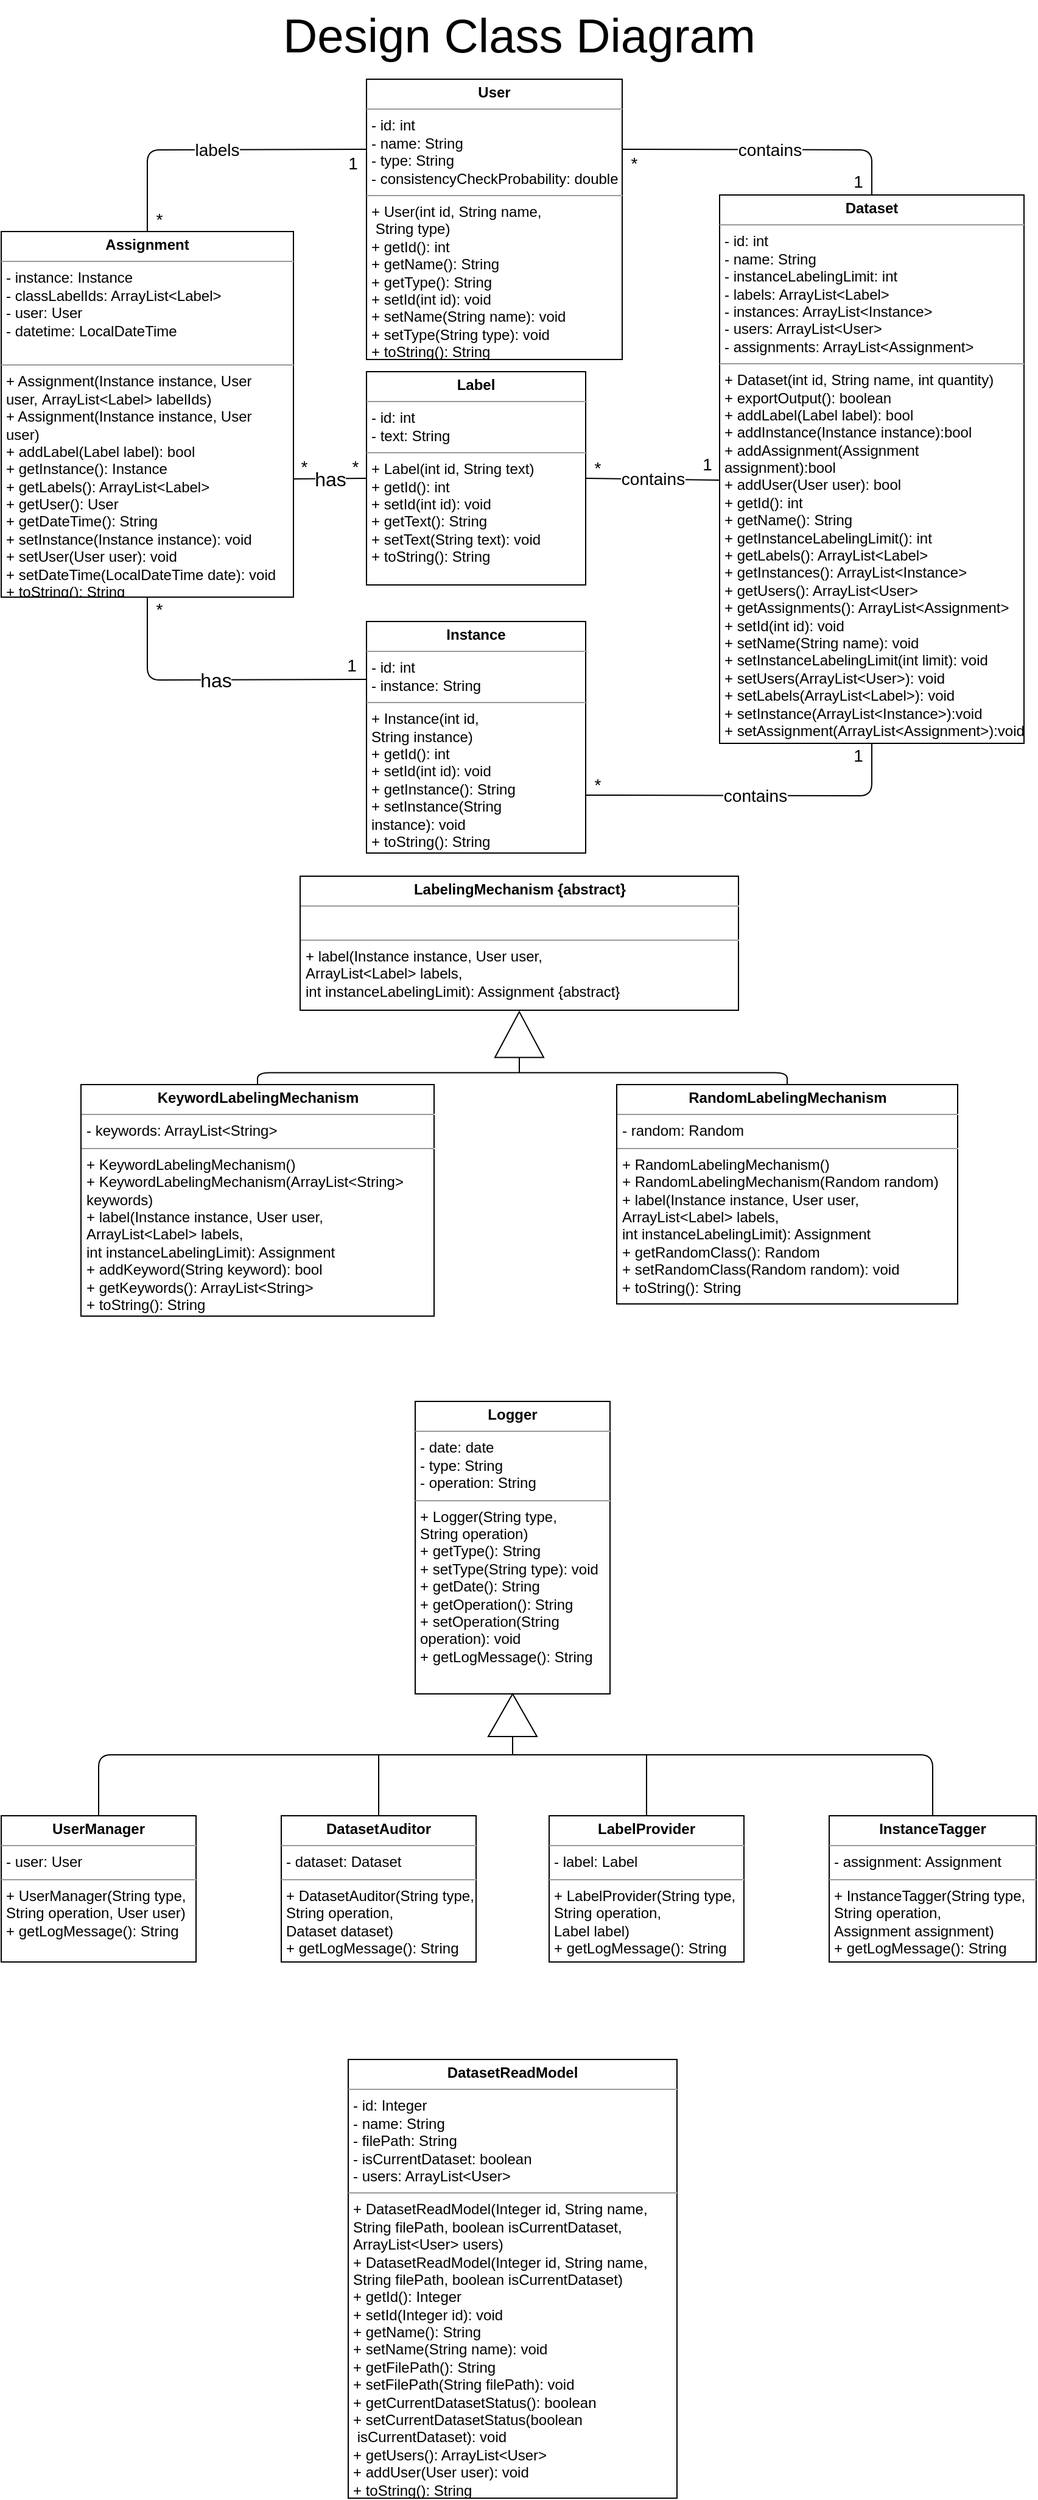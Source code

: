 <mxfile version="13.9.9" type="device" pages="3"><diagram id="tP-qK8R50BDaJD8iaqjx" name="DCD"><mxGraphModel dx="1086" dy="846" grid="1" gridSize="10" guides="1" tooltips="1" connect="1" arrows="1" fold="1" page="1" pageScale="1" pageWidth="850" pageHeight="1100" math="0" shadow="0"><root><mxCell id="0"/><mxCell id="1" parent="0"/><mxCell id="zYobJ0dyErgvrcWMBQ7f-1" value="&lt;p style=&quot;margin: 0px ; margin-top: 4px ; text-align: center&quot;&gt;&lt;b&gt;Dataset&lt;/b&gt;&lt;/p&gt;&lt;hr size=&quot;1&quot;&gt;&lt;p style=&quot;margin: 0px ; margin-left: 4px&quot;&gt;- id: int&lt;/p&gt;&lt;p style=&quot;margin: 0px ; margin-left: 4px&quot;&gt;- name: String&lt;/p&gt;&lt;p style=&quot;margin: 0px ; margin-left: 4px&quot;&gt;- instanceLabelingLimit: int&lt;/p&gt;&lt;p style=&quot;margin: 0px ; margin-left: 4px&quot;&gt;- labels: ArrayList&amp;lt;Label&amp;gt;&lt;/p&gt;&lt;p style=&quot;margin: 0px ; margin-left: 4px&quot;&gt;- instances: ArrayList&amp;lt;Instance&amp;gt;&lt;/p&gt;&lt;p style=&quot;margin: 0px ; margin-left: 4px&quot;&gt;- users: ArrayList&amp;lt;User&amp;gt;&lt;/p&gt;&lt;p style=&quot;margin: 0px ; margin-left: 4px&quot;&gt;- assignments: ArrayList&amp;lt;Assignment&amp;gt;&lt;/p&gt;&lt;hr size=&quot;1&quot;&gt;&lt;p style=&quot;margin: 0px ; margin-left: 4px&quot;&gt;+ Dataset(int id, String name, int quantity)&lt;br&gt;&lt;/p&gt;&lt;p style=&quot;margin: 0px ; margin-left: 4px&quot;&gt;+ exportOutput(): boolean&lt;/p&gt;&lt;p style=&quot;margin: 0px ; margin-left: 4px&quot;&gt;+ addLabel(Label label): bool&lt;/p&gt;&lt;p style=&quot;margin: 0px ; margin-left: 4px&quot;&gt;+ addInstance(Instance instance):bool&lt;/p&gt;&lt;p style=&quot;margin: 0px ; margin-left: 4px&quot;&gt;+ addAssignment(Assignment&amp;nbsp;&lt;/p&gt;&lt;p style=&quot;margin: 0px ; margin-left: 4px&quot;&gt;assignment):bool&lt;/p&gt;&lt;p style=&quot;margin: 0px ; margin-left: 4px&quot;&gt;+ addUser(User user): bool&lt;/p&gt;&lt;p style=&quot;margin: 0px ; margin-left: 4px&quot;&gt;+ getId(): int&lt;/p&gt;&lt;p style=&quot;margin: 0px ; margin-left: 4px&quot;&gt;+ getName(): String&lt;/p&gt;&lt;p style=&quot;margin: 0px ; margin-left: 4px&quot;&gt;+ getInstanceLabelingLimit(): int&lt;/p&gt;&lt;p style=&quot;margin: 0px ; margin-left: 4px&quot;&gt;+ getLabels(): ArrayList&amp;lt;Label&amp;gt;&lt;/p&gt;&lt;p style=&quot;margin: 0px ; margin-left: 4px&quot;&gt;+ getInstances(): ArrayList&amp;lt;Instance&amp;gt;&lt;/p&gt;&lt;p style=&quot;margin: 0px ; margin-left: 4px&quot;&gt;+ getUsers(): ArrayList&amp;lt;User&amp;gt;&lt;/p&gt;&lt;p style=&quot;margin: 0px ; margin-left: 4px&quot;&gt;+ getAssignments(): ArrayList&amp;lt;Assignment&amp;gt;&lt;/p&gt;&lt;p style=&quot;margin: 0px ; margin-left: 4px&quot;&gt;+ setId(int id): void&lt;/p&gt;&lt;p style=&quot;margin: 0px ; margin-left: 4px&quot;&gt;+ setName(String name): void&lt;/p&gt;&lt;p style=&quot;margin: 0px ; margin-left: 4px&quot;&gt;+ setInstanceLabelingLimit(int limit): void&lt;/p&gt;&lt;p style=&quot;margin: 0px ; margin-left: 4px&quot;&gt;+ setUsers(ArrayList&amp;lt;User&amp;gt;): void&lt;/p&gt;&lt;p style=&quot;margin: 0px ; margin-left: 4px&quot;&gt;+ setLabels(ArrayList&amp;lt;Label&amp;gt;): void&lt;br&gt;&lt;/p&gt;&lt;p style=&quot;margin: 0px ; margin-left: 4px&quot;&gt;+ setInstance(ArrayList&amp;lt;Instance&amp;gt;):void&lt;/p&gt;&lt;p style=&quot;margin: 0px ; margin-left: 4px&quot;&gt;+ setAssignment(ArrayList&amp;lt;Assignment&amp;gt;):void&lt;/p&gt;&lt;p style=&quot;margin: 0px ; margin-left: 4px&quot;&gt;+ toString(): String&lt;/p&gt;" style="verticalAlign=top;align=left;overflow=fill;fontSize=12;fontFamily=Helvetica;html=1;" parent="1" vertex="1"><mxGeometry x="590" y="180" width="250" height="450" as="geometry"/></mxCell><mxCell id="zYobJ0dyErgvrcWMBQ7f-2" value="&lt;p style=&quot;margin: 0px ; margin-top: 4px ; text-align: center&quot;&gt;&lt;b&gt;Label&lt;/b&gt;&lt;/p&gt;&lt;hr size=&quot;1&quot;&gt;&lt;p style=&quot;margin: 0px ; margin-left: 4px&quot;&gt;- id: int&lt;/p&gt;&lt;p style=&quot;margin: 0px ; margin-left: 4px&quot;&gt;- text: String&lt;/p&gt;&lt;hr size=&quot;1&quot;&gt;&lt;p style=&quot;margin: 0px ; margin-left: 4px&quot;&gt;+ Label(int id,&amp;nbsp;&lt;span&gt;String text)&lt;/span&gt;&lt;/p&gt;&lt;p style=&quot;margin: 0px ; margin-left: 4px&quot;&gt;+ getId(): int&lt;/p&gt;&lt;p style=&quot;margin: 0px ; margin-left: 4px&quot;&gt;+ setId(int id): void&lt;/p&gt;&lt;p style=&quot;margin: 0px ; margin-left: 4px&quot;&gt;+ getText(): String&lt;/p&gt;&lt;p style=&quot;margin: 0px ; margin-left: 4px&quot;&gt;+ setText(String text): void&lt;/p&gt;&lt;p style=&quot;margin: 0px ; margin-left: 4px&quot;&gt;+ toString(): String&lt;/p&gt;&lt;p style=&quot;margin: 0px ; margin-left: 4px&quot;&gt;&lt;br&gt;&lt;/p&gt;" style="verticalAlign=top;align=left;overflow=fill;fontSize=12;fontFamily=Helvetica;html=1;" parent="1" vertex="1"><mxGeometry x="300" y="325" width="180" height="175" as="geometry"/></mxCell><mxCell id="zYobJ0dyErgvrcWMBQ7f-3" value="&lt;p style=&quot;margin: 0px ; margin-top: 4px ; text-align: center&quot;&gt;&lt;b&gt;Instance&lt;/b&gt;&lt;/p&gt;&lt;hr size=&quot;1&quot;&gt;&lt;p style=&quot;margin: 0px ; margin-left: 4px&quot;&gt;- id: int&lt;/p&gt;&lt;p style=&quot;margin: 0px ; margin-left: 4px&quot;&gt;- instance: String&lt;/p&gt;&lt;hr size=&quot;1&quot;&gt;&lt;p style=&quot;margin: 0px ; margin-left: 4px&quot;&gt;+ Instance(int id,&amp;nbsp;&lt;/p&gt;&lt;p style=&quot;margin: 0px ; margin-left: 4px&quot;&gt;String instance)&lt;/p&gt;&lt;p style=&quot;margin: 0px 0px 0px 4px&quot;&gt;+ getId(): int&lt;/p&gt;&lt;p style=&quot;margin: 0px 0px 0px 4px&quot;&gt;+ setId(int id): void&lt;/p&gt;&lt;p style=&quot;margin: 0px 0px 0px 4px&quot;&gt;+ getInstance(): String&lt;/p&gt;&lt;p style=&quot;margin: 0px 0px 0px 4px&quot;&gt;+ setInstance(String&amp;nbsp;&lt;/p&gt;&lt;p style=&quot;margin: 0px 0px 0px 4px&quot;&gt;instance): void&lt;/p&gt;&lt;p style=&quot;margin: 0px 0px 0px 4px&quot;&gt;+ toString(): String&lt;/p&gt;" style="verticalAlign=top;align=left;overflow=fill;fontSize=12;fontFamily=Helvetica;html=1;" parent="1" vertex="1"><mxGeometry x="300" y="530" width="180" height="190" as="geometry"/></mxCell><mxCell id="zYobJ0dyErgvrcWMBQ7f-4" value="&lt;p style=&quot;margin: 0px ; margin-top: 4px ; text-align: center&quot;&gt;&lt;b&gt;LabelingMechanism {abstract}&lt;/b&gt;&lt;/p&gt;&lt;hr size=&quot;1&quot;&gt;&lt;p style=&quot;margin: 0px ; margin-left: 4px&quot;&gt;&lt;br&gt;&lt;/p&gt;&lt;hr size=&quot;1&quot;&gt;&lt;p style=&quot;margin: 0px ; margin-left: 4px&quot;&gt;&lt;span&gt;+ label(&lt;/span&gt;&lt;span&gt;Instance instance,&amp;nbsp;&lt;/span&gt;&lt;span&gt;User user,&amp;nbsp;&lt;/span&gt;&lt;/p&gt;&lt;p style=&quot;margin: 0px ; margin-left: 4px&quot;&gt;&lt;span&gt;ArrayList&amp;lt;Label&amp;gt; labels,&lt;/span&gt;&lt;/p&gt;&lt;p style=&quot;margin: 0px ; margin-left: 4px&quot;&gt;&lt;span&gt;int instanceLabelingLimit&lt;/span&gt;&lt;span&gt;): Assignment {abstract}&lt;/span&gt;&lt;/p&gt;" style="verticalAlign=top;align=left;overflow=fill;fontSize=12;fontFamily=Helvetica;html=1;" parent="1" vertex="1"><mxGeometry x="245.5" y="739" width="360" height="110" as="geometry"/></mxCell><mxCell id="zYobJ0dyErgvrcWMBQ7f-5" value="&lt;p style=&quot;margin: 0px ; margin-top: 4px ; text-align: center&quot;&gt;&lt;b&gt;KeywordLabelingMechanism&lt;/b&gt;&lt;/p&gt;&lt;hr size=&quot;1&quot;&gt;&lt;p style=&quot;margin: 0px ; margin-left: 4px&quot;&gt;- keywords: ArrayList&amp;lt;String&amp;gt;&lt;/p&gt;&lt;hr size=&quot;1&quot;&gt;&lt;p style=&quot;margin: 0px ; margin-left: 4px&quot;&gt;+ KeywordLabelingMechanism(&lt;span&gt;)&lt;/span&gt;&lt;/p&gt;&lt;p style=&quot;margin: 0px ; margin-left: 4px&quot;&gt;&lt;span&gt;+ KeywordLabelingMechanism(ArrayList&amp;lt;String&amp;gt;&lt;/span&gt;&lt;/p&gt;&lt;p style=&quot;margin: 0px ; margin-left: 4px&quot;&gt;&lt;span&gt;keywords)&lt;/span&gt;&lt;/p&gt;&lt;p style=&quot;margin: 0px ; margin-left: 4px&quot;&gt;&lt;span&gt;+&lt;/span&gt;&lt;span&gt;&amp;nbsp;label(Instance instance,&amp;nbsp;&lt;/span&gt;&lt;span&gt;User user,&amp;nbsp;&lt;/span&gt;&lt;/p&gt;&lt;p style=&quot;margin: 0px 0px 0px 4px&quot;&gt;ArrayList&amp;lt;Label&amp;gt; labels,&lt;/p&gt;&lt;p style=&quot;margin: 0px 0px 0px 4px&quot;&gt;int instanceLabelingLimit): Assignment&lt;/p&gt;&lt;p style=&quot;margin: 0px 0px 0px 4px&quot;&gt;+ addKeyword(String keyword): bool&lt;/p&gt;&lt;p style=&quot;margin: 0px 0px 0px 4px&quot;&gt;+ getKeywords(): ArrayList&amp;lt;String&amp;gt;&lt;/p&gt;&lt;p style=&quot;margin: 0px 0px 0px 4px&quot;&gt;+ toString(): String&lt;/p&gt;" style="verticalAlign=top;align=left;overflow=fill;fontSize=12;fontFamily=Helvetica;html=1;" parent="1" vertex="1"><mxGeometry x="65.5" y="910" width="290" height="190" as="geometry"/></mxCell><mxCell id="zYobJ0dyErgvrcWMBQ7f-6" value="&lt;p style=&quot;margin: 0px ; margin-top: 4px ; text-align: center&quot;&gt;&lt;b&gt;RandomLabelingMechanism&lt;/b&gt;&lt;/p&gt;&lt;hr size=&quot;1&quot;&gt;&lt;p style=&quot;margin: 0px ; margin-left: 4px&quot;&gt;- random: Random&lt;/p&gt;&lt;hr size=&quot;1&quot;&gt;&lt;p style=&quot;margin: 0px 0px 0px 4px&quot;&gt;+ RandomLabelingMechanism()&lt;/p&gt;&lt;p style=&quot;margin: 0px 0px 0px 4px&quot;&gt;+ RandomLabelingMechanism(Random random&lt;span&gt;)&lt;/span&gt;&lt;/p&gt;&lt;p style=&quot;margin: 0px 0px 0px 4px&quot;&gt;+&amp;nbsp;label(Instance instance,&amp;nbsp;User user,&amp;nbsp;&lt;/p&gt;&lt;p style=&quot;margin: 0px 0px 0px 4px&quot;&gt;ArrayList&amp;lt;Label&amp;gt; labels,&lt;/p&gt;&lt;p style=&quot;margin: 0px 0px 0px 4px&quot;&gt;int instanceLabelingLimit): Assignment&lt;/p&gt;&lt;p style=&quot;margin: 0px 0px 0px 4px&quot;&gt;+ getRandomClass(): Random&lt;/p&gt;&lt;p style=&quot;margin: 0px 0px 0px 4px&quot;&gt;+ setRandomClass(Random random): void&lt;/p&gt;&lt;p style=&quot;margin: 0px 0px 0px 4px&quot;&gt;+ toString(): String&amp;nbsp;&lt;/p&gt;" style="verticalAlign=top;align=left;overflow=fill;fontSize=12;fontFamily=Helvetica;html=1;" parent="1" vertex="1"><mxGeometry x="505.5" y="910" width="280" height="180" as="geometry"/></mxCell><mxCell id="zYobJ0dyErgvrcWMBQ7f-7" value="&lt;p style=&quot;margin: 0px ; margin-top: 4px ; text-align: center&quot;&gt;&lt;b&gt;Assignment&lt;/b&gt;&lt;/p&gt;&lt;hr size=&quot;1&quot;&gt;&lt;p style=&quot;margin: 0px ; margin-left: 4px&quot;&gt;- instance: Instance&lt;/p&gt;&lt;p style=&quot;margin: 0px ; margin-left: 4px&quot;&gt;- classLabelIds: ArrayList&amp;lt;Label&amp;gt;&lt;/p&gt;&lt;p style=&quot;margin: 0px ; margin-left: 4px&quot;&gt;- user: User&lt;/p&gt;&lt;p style=&quot;margin: 0px ; margin-left: 4px&quot;&gt;- datetime: LocalDateTime&lt;br&gt;&lt;/p&gt;&lt;p style=&quot;margin: 0px ; margin-left: 4px&quot;&gt;&amp;nbsp;&lt;/p&gt;&lt;hr size=&quot;1&quot;&gt;&lt;p style=&quot;margin: 0px ; margin-left: 4px&quot;&gt;+ Assignment(Instance instance, User&lt;/p&gt;&lt;p style=&quot;margin: 0px ; margin-left: 4px&quot;&gt;user,&amp;nbsp;ArrayList&amp;lt;Label&amp;gt; labelIds)&lt;/p&gt;&lt;p style=&quot;margin: 0px ; margin-left: 4px&quot;&gt;+ Assignment(Instance instance, User&lt;/p&gt;&lt;p style=&quot;margin: 0px ; margin-left: 4px&quot;&gt;user)&lt;/p&gt;&lt;p style=&quot;margin: 0px ; margin-left: 4px&quot;&gt;+ addLabel(Label label): bool&lt;/p&gt;&lt;p style=&quot;margin: 0px ; margin-left: 4px&quot;&gt;+ getInstance(): Instance&lt;/p&gt;&lt;p style=&quot;margin: 0px ; margin-left: 4px&quot;&gt;+ getLabels(): ArrayList&amp;lt;Label&amp;gt;&lt;/p&gt;&lt;p style=&quot;margin: 0px ; margin-left: 4px&quot;&gt;+ getUser(): User&lt;/p&gt;&lt;p style=&quot;margin: 0px ; margin-left: 4px&quot;&gt;+ getDateTime(): String&lt;/p&gt;&lt;p style=&quot;margin: 0px ; margin-left: 4px&quot;&gt;+ setInstance(Instance instance): void&lt;/p&gt;&lt;p style=&quot;margin: 0px ; margin-left: 4px&quot;&gt;+ setUser(User user): void&lt;/p&gt;&lt;p style=&quot;margin: 0px ; margin-left: 4px&quot;&gt;+ setDateTime(LocalDateTime date): void&lt;/p&gt;&lt;p style=&quot;margin: 0px ; margin-left: 4px&quot;&gt;+ toString(): String&lt;/p&gt;" style="verticalAlign=top;align=left;overflow=fill;fontSize=12;fontFamily=Helvetica;html=1;" parent="1" vertex="1"><mxGeometry y="210" width="240" height="300" as="geometry"/></mxCell><mxCell id="zYobJ0dyErgvrcWMBQ7f-8" value="&lt;p style=&quot;margin: 0px ; margin-top: 4px ; text-align: center&quot;&gt;&lt;b&gt;User&lt;/b&gt;&lt;/p&gt;&lt;hr size=&quot;1&quot;&gt;&lt;p style=&quot;margin: 0px ; margin-left: 4px&quot;&gt;- id: int&lt;/p&gt;&lt;p style=&quot;margin: 0px ; margin-left: 4px&quot;&gt;- name: String&lt;/p&gt;&lt;p style=&quot;margin: 0px ; margin-left: 4px&quot;&gt;- type: String&lt;/p&gt;&lt;p style=&quot;margin: 0px ; margin-left: 4px&quot;&gt;- consistencyCheckProbability: double&lt;/p&gt;&lt;hr size=&quot;1&quot;&gt;&lt;p style=&quot;margin: 0px ; margin-left: 4px&quot;&gt;+ User(int id, String name,&lt;/p&gt;&lt;p style=&quot;margin: 0px ; margin-left: 4px&quot;&gt;&amp;nbsp;String type)&lt;br&gt;&lt;/p&gt;&lt;p style=&quot;margin: 0px ; margin-left: 4px&quot;&gt;+ getId(): int&lt;/p&gt;&lt;p style=&quot;margin: 0px ; margin-left: 4px&quot;&gt;+ getName(): String&lt;/p&gt;&lt;p style=&quot;margin: 0px ; margin-left: 4px&quot;&gt;+ getType(): String&lt;/p&gt;&lt;p style=&quot;margin: 0px ; margin-left: 4px&quot;&gt;+ setId(int id): void&lt;/p&gt;&lt;p style=&quot;margin: 0px ; margin-left: 4px&quot;&gt;+ setName(String name): void&lt;/p&gt;&lt;p style=&quot;margin: 0px ; margin-left: 4px&quot;&gt;+ setType(String type): void&lt;/p&gt;&lt;p style=&quot;margin: 0px ; margin-left: 4px&quot;&gt;+ toString(): String&lt;/p&gt;" style="verticalAlign=top;align=left;overflow=fill;fontSize=12;fontFamily=Helvetica;html=1;" parent="1" vertex="1"><mxGeometry x="300" y="85" width="210" height="230" as="geometry"/></mxCell><mxCell id="ZYrLil7aI8tO54n7fczp-6" value="&lt;p style=&quot;margin: 0px ; margin-top: 4px ; text-align: center&quot;&gt;&lt;b&gt;Logger&lt;/b&gt;&lt;/p&gt;&lt;hr size=&quot;1&quot;&gt;&lt;p style=&quot;margin: 0px ; margin-left: 4px&quot;&gt;- date: date&lt;br&gt;- type: String&lt;br&gt;&lt;/p&gt;&lt;p style=&quot;margin: 0px ; margin-left: 4px&quot;&gt;- operation: String&lt;/p&gt;&lt;hr size=&quot;1&quot;&gt;&lt;p style=&quot;margin: 0px ; margin-left: 4px&quot;&gt;+ Logger(String type,&lt;/p&gt;&lt;p style=&quot;margin: 0px ; margin-left: 4px&quot;&gt;String operation)&lt;/p&gt;&lt;p style=&quot;margin: 0px ; margin-left: 4px&quot;&gt;+ getType(): String&lt;/p&gt;&lt;p style=&quot;margin: 0px ; margin-left: 4px&quot;&gt;+ setType(String type): void&lt;/p&gt;&lt;p style=&quot;margin: 0px ; margin-left: 4px&quot;&gt;+ getDate(): String&lt;/p&gt;&lt;p style=&quot;margin: 0px ; margin-left: 4px&quot;&gt;+ getOperation(): String&lt;/p&gt;&lt;p style=&quot;margin: 0px ; margin-left: 4px&quot;&gt;+ setOperation(String&amp;nbsp;&lt;/p&gt;&lt;p style=&quot;margin: 0px ; margin-left: 4px&quot;&gt;operation): void&amp;nbsp;&lt;/p&gt;&lt;p style=&quot;margin: 0px ; margin-left: 4px&quot;&gt;+ getLogMessage(): String&lt;/p&gt;" style="verticalAlign=top;align=left;overflow=fill;fontSize=12;fontFamily=Helvetica;html=1;" parent="1" vertex="1"><mxGeometry x="340" y="1170" width="160" height="240" as="geometry"/></mxCell><mxCell id="ZYrLil7aI8tO54n7fczp-7" value="" style="triangle;whiteSpace=wrap;html=1;fontSize=16;rotation=-90;" parent="1" vertex="1"><mxGeometry x="402.5" y="1407.5" width="35" height="40" as="geometry"/></mxCell><mxCell id="ZYrLil7aI8tO54n7fczp-9" value="" style="endArrow=none;html=1;fontSize=16;entryX=0;entryY=0.5;entryDx=0;entryDy=0;" parent="1" target="ZYrLil7aI8tO54n7fczp-7" edge="1"><mxGeometry width="50" height="50" relative="1" as="geometry"><mxPoint x="420" y="1460" as="sourcePoint"/><mxPoint x="402.5" y="1460" as="targetPoint"/></mxGeometry></mxCell><mxCell id="ZYrLil7aI8tO54n7fczp-10" value="" style="endArrow=none;html=1;fontSize=16;exitX=0.5;exitY=0;exitDx=0;exitDy=0;entryX=0.5;entryY=0;entryDx=0;entryDy=0;" parent="1" source="ZYrLil7aI8tO54n7fczp-11" target="ZYrLil7aI8tO54n7fczp-12" edge="1"><mxGeometry width="50" height="50" relative="1" as="geometry"><mxPoint x="80" y="1510" as="sourcePoint"/><mxPoint x="810" y="1500" as="targetPoint"/><Array as="points"><mxPoint x="80" y="1460"/><mxPoint x="260" y="1460"/><mxPoint x="765" y="1460"/></Array></mxGeometry></mxCell><mxCell id="ZYrLil7aI8tO54n7fczp-11" value="&lt;p style=&quot;margin: 0px ; margin-top: 4px ; text-align: center&quot;&gt;&lt;b&gt;UserManager&lt;/b&gt;&lt;/p&gt;&lt;hr size=&quot;1&quot;&gt;&lt;p style=&quot;margin: 0px ; margin-left: 4px&quot;&gt;- user: User&lt;br&gt;&lt;/p&gt;&lt;hr size=&quot;1&quot;&gt;&lt;p style=&quot;margin: 0px ; margin-left: 4px&quot;&gt;+ UserManager(String type,&lt;/p&gt;&lt;p style=&quot;margin: 0px ; margin-left: 4px&quot;&gt;String operation, User user)&lt;/p&gt;&lt;p style=&quot;margin: 0px ; margin-left: 4px&quot;&gt;+ getLogMessage(): String&lt;/p&gt;" style="verticalAlign=top;align=left;overflow=fill;fontSize=12;fontFamily=Helvetica;html=1;" parent="1" vertex="1"><mxGeometry y="1510" width="160" height="120" as="geometry"/></mxCell><mxCell id="ZYrLil7aI8tO54n7fczp-12" value="&lt;p style=&quot;margin: 0px ; margin-top: 4px ; text-align: center&quot;&gt;&lt;b&gt;InstanceTagger&lt;/b&gt;&lt;/p&gt;&lt;hr size=&quot;1&quot;&gt;&lt;p style=&quot;margin: 0px ; margin-left: 4px&quot;&gt;- assignment: Assignment&lt;br&gt;&lt;/p&gt;&lt;hr size=&quot;1&quot;&gt;&lt;p style=&quot;margin: 0px ; margin-left: 4px&quot;&gt;+ InstanceTagger(String type,&lt;/p&gt;&lt;p style=&quot;margin: 0px ; margin-left: 4px&quot;&gt;String operation,&lt;br&gt;Assignment assignment)&lt;/p&gt;&lt;p style=&quot;margin: 0px ; margin-left: 4px&quot;&gt;+ getLogMessage(): String&lt;/p&gt;" style="verticalAlign=top;align=left;overflow=fill;fontSize=12;fontFamily=Helvetica;html=1;" parent="1" vertex="1"><mxGeometry x="680" y="1510" width="170" height="120" as="geometry"/></mxCell><mxCell id="ZYrLil7aI8tO54n7fczp-13" value="" style="endArrow=none;html=1;fontSize=16;exitX=0.5;exitY=0;exitDx=0;exitDy=0;" parent="1" source="ZYrLil7aI8tO54n7fczp-14" edge="1"><mxGeometry width="50" height="50" relative="1" as="geometry"><mxPoint x="310" y="1500" as="sourcePoint"/><mxPoint x="310" y="1460" as="targetPoint"/></mxGeometry></mxCell><mxCell id="ZYrLil7aI8tO54n7fczp-14" value="&lt;p style=&quot;margin: 0px ; margin-top: 4px ; text-align: center&quot;&gt;&lt;b&gt;DatasetAuditor&lt;/b&gt;&lt;/p&gt;&lt;hr size=&quot;1&quot;&gt;&lt;p style=&quot;margin: 0px ; margin-left: 4px&quot;&gt;- dataset: Dataset&lt;br&gt;&lt;/p&gt;&lt;hr size=&quot;1&quot;&gt;&lt;p style=&quot;margin: 0px ; margin-left: 4px&quot;&gt;+ DatasetAuditor(String type,&lt;/p&gt;&lt;p style=&quot;margin: 0px ; margin-left: 4px&quot;&gt;String operation,&amp;nbsp;&lt;/p&gt;&lt;p style=&quot;margin: 0px ; margin-left: 4px&quot;&gt;Dataset dataset)&lt;/p&gt;&lt;p style=&quot;margin: 0px ; margin-left: 4px&quot;&gt;+ getLogMessage(): String&lt;/p&gt;" style="verticalAlign=top;align=left;overflow=fill;fontSize=12;fontFamily=Helvetica;html=1;" parent="1" vertex="1"><mxGeometry x="230" y="1510" width="160" height="120" as="geometry"/></mxCell><mxCell id="ZYrLil7aI8tO54n7fczp-15" value="" style="endArrow=none;html=1;fontSize=16;exitX=0.5;exitY=0;exitDx=0;exitDy=0;" parent="1" source="ZYrLil7aI8tO54n7fczp-16" edge="1"><mxGeometry width="50" height="50" relative="1" as="geometry"><mxPoint x="530" y="1500" as="sourcePoint"/><mxPoint x="530" y="1460" as="targetPoint"/></mxGeometry></mxCell><mxCell id="ZYrLil7aI8tO54n7fczp-16" value="&lt;p style=&quot;margin: 0px ; margin-top: 4px ; text-align: center&quot;&gt;&lt;b&gt;LabelProvider&lt;/b&gt;&lt;/p&gt;&lt;hr size=&quot;1&quot;&gt;&lt;p style=&quot;margin: 0px ; margin-left: 4px&quot;&gt;- label: Label&lt;br&gt;&lt;/p&gt;&lt;hr size=&quot;1&quot;&gt;&lt;p style=&quot;margin: 0px ; margin-left: 4px&quot;&gt;+ LabelProvider(String type,&lt;/p&gt;&lt;p style=&quot;margin: 0px ; margin-left: 4px&quot;&gt;String operation,&amp;nbsp;&lt;/p&gt;&lt;p style=&quot;margin: 0px ; margin-left: 4px&quot;&gt;Label label)&lt;/p&gt;&lt;p style=&quot;margin: 0px ; margin-left: 4px&quot;&gt;+ getLogMessage(): String&lt;/p&gt;" style="verticalAlign=top;align=left;overflow=fill;fontSize=12;fontFamily=Helvetica;html=1;" parent="1" vertex="1"><mxGeometry x="450" y="1510" width="160" height="120" as="geometry"/></mxCell><mxCell id="ZYrLil7aI8tO54n7fczp-18" value="" style="triangle;whiteSpace=wrap;html=1;fontSize=16;rotation=-90;" parent="1" vertex="1"><mxGeometry x="406.75" y="849" width="37.5" height="40" as="geometry"/></mxCell><mxCell id="ZYrLil7aI8tO54n7fczp-20" value="" style="endArrow=none;html=1;fontSize=16;entryX=0;entryY=0.5;entryDx=0;entryDy=0;" parent="1" target="ZYrLil7aI8tO54n7fczp-18" edge="1"><mxGeometry width="50" height="50" relative="1" as="geometry"><mxPoint x="425.5" y="900.25" as="sourcePoint"/><mxPoint x="365.5" y="1020.25" as="targetPoint"/></mxGeometry></mxCell><mxCell id="ZYrLil7aI8tO54n7fczp-21" value="" style="endArrow=none;html=1;fontSize=16;exitX=0.5;exitY=0;exitDx=0;exitDy=0;entryX=0.5;entryY=0;entryDx=0;entryDy=0;" parent="1" source="zYobJ0dyErgvrcWMBQ7f-5" target="zYobJ0dyErgvrcWMBQ7f-6" edge="1"><mxGeometry width="50" height="50" relative="1" as="geometry"><mxPoint x="265.5" y="900.25" as="sourcePoint"/><mxPoint x="545.5" y="900.25" as="targetPoint"/><Array as="points"><mxPoint x="210.5" y="900.25"/><mxPoint x="645.5" y="900.25"/></Array></mxGeometry></mxCell><mxCell id="zuZaS8igRvScCoT-lyJO-2" value="has" style="endArrow=none;html=1;fontSize=16;exitX=0.25;exitY=1;exitDx=0;exitDy=0;entryX=0;entryY=0.5;entryDx=0;entryDy=0;" parent="1" source="ygRx56i1gz_Vh8119xn7-7" target="zYobJ0dyErgvrcWMBQ7f-2" edge="1"><mxGeometry width="50" height="50" relative="1" as="geometry"><mxPoint x="400" y="390" as="sourcePoint"/><mxPoint x="450" y="340" as="targetPoint"/></mxGeometry></mxCell><mxCell id="zuZaS8igRvScCoT-lyJO-3" value="labels" style="endArrow=none;html=1;fontSize=14;exitX=0;exitY=0.25;exitDx=0;exitDy=0;entryX=0.25;entryY=1;entryDx=0;entryDy=0;" parent="1" source="zYobJ0dyErgvrcWMBQ7f-8" target="ygRx56i1gz_Vh8119xn7-5" edge="1"><mxGeometry width="50" height="50" relative="1" as="geometry"><mxPoint x="400" y="390" as="sourcePoint"/><mxPoint x="100" y="143" as="targetPoint"/><Array as="points"><mxPoint x="120" y="143"/></Array></mxGeometry></mxCell><mxCell id="zuZaS8igRvScCoT-lyJO-4" value="has" style="endArrow=none;html=1;fontSize=16;entryX=0.5;entryY=1;entryDx=0;entryDy=0;exitX=0;exitY=0.25;exitDx=0;exitDy=0;" parent="1" source="zYobJ0dyErgvrcWMBQ7f-3" target="zYobJ0dyErgvrcWMBQ7f-7" edge="1"><mxGeometry width="50" height="50" relative="1" as="geometry"><mxPoint x="130" y="700" as="sourcePoint"/><mxPoint x="450" y="340" as="targetPoint"/><Array as="points"><mxPoint x="120" y="578"/></Array></mxGeometry></mxCell><mxCell id="zuZaS8igRvScCoT-lyJO-5" value="contains" style="endArrow=none;html=1;fontSize=14;exitX=1;exitY=0.5;exitDx=0;exitDy=0;" parent="1" source="zYobJ0dyErgvrcWMBQ7f-2" edge="1"><mxGeometry width="50" height="50" relative="1" as="geometry"><mxPoint x="400" y="390" as="sourcePoint"/><mxPoint x="590" y="414" as="targetPoint"/></mxGeometry></mxCell><mxCell id="zuZaS8igRvScCoT-lyJO-6" value="contains" style="endArrow=none;html=1;fontSize=14;entryX=1;entryY=0.25;entryDx=0;entryDy=0;exitX=0.5;exitY=0;exitDx=0;exitDy=0;" parent="1" source="zYobJ0dyErgvrcWMBQ7f-1" target="zYobJ0dyErgvrcWMBQ7f-8" edge="1"><mxGeometry width="50" height="50" relative="1" as="geometry"><mxPoint x="790" y="140" as="sourcePoint"/><mxPoint x="450" y="340" as="targetPoint"/><Array as="points"><mxPoint x="715" y="143"/></Array></mxGeometry></mxCell><mxCell id="zuZaS8igRvScCoT-lyJO-7" value="contains" style="endArrow=none;html=1;fontSize=14;exitX=1;exitY=0.75;exitDx=0;exitDy=0;entryX=0.5;entryY=1;entryDx=0;entryDy=0;" parent="1" source="zYobJ0dyErgvrcWMBQ7f-3" target="zYobJ0dyErgvrcWMBQ7f-1" edge="1"><mxGeometry width="50" height="50" relative="1" as="geometry"><mxPoint x="400" y="390" as="sourcePoint"/><mxPoint x="770" y="673" as="targetPoint"/><Array as="points"><mxPoint x="715" y="673"/></Array></mxGeometry></mxCell><mxCell id="ygRx56i1gz_Vh8119xn7-1" value="1" style="text;html=1;strokeColor=none;fillColor=none;align=center;verticalAlign=middle;whiteSpace=wrap;rounded=0;fontSize=14;" parent="1" vertex="1"><mxGeometry x="268" y="556" width="40" height="20" as="geometry"/></mxCell><mxCell id="ygRx56i1gz_Vh8119xn7-2" value="*" style="text;html=1;strokeColor=none;fillColor=none;align=center;verticalAlign=middle;whiteSpace=wrap;rounded=0;fontSize=14;" parent="1" vertex="1"><mxGeometry x="110" y="510" width="40" height="20" as="geometry"/></mxCell><mxCell id="ygRx56i1gz_Vh8119xn7-4" value="1" style="text;html=1;strokeColor=none;fillColor=none;align=center;verticalAlign=middle;whiteSpace=wrap;rounded=0;fontSize=14;" parent="1" vertex="1"><mxGeometry x="269" y="144" width="40" height="20" as="geometry"/></mxCell><mxCell id="ygRx56i1gz_Vh8119xn7-5" value="*" style="text;html=1;strokeColor=none;fillColor=none;align=center;verticalAlign=middle;whiteSpace=wrap;rounded=0;fontSize=14;" parent="1" vertex="1"><mxGeometry x="110" y="190" width="40" height="20" as="geometry"/></mxCell><mxCell id="ygRx56i1gz_Vh8119xn7-7" value="*" style="text;html=1;strokeColor=none;fillColor=none;align=center;verticalAlign=middle;whiteSpace=wrap;rounded=0;fontSize=14;" parent="1" vertex="1"><mxGeometry x="230" y="393" width="38" height="20" as="geometry"/></mxCell><mxCell id="ygRx56i1gz_Vh8119xn7-8" value="*" style="text;html=1;strokeColor=none;fillColor=none;align=center;verticalAlign=middle;whiteSpace=wrap;rounded=0;fontSize=14;" parent="1" vertex="1"><mxGeometry x="271" y="393" width="40" height="20" as="geometry"/></mxCell><mxCell id="9gZTwzT9897IJJVvSZkJ-2" value="*" style="text;html=1;strokeColor=none;fillColor=none;align=center;verticalAlign=middle;whiteSpace=wrap;rounded=0;fontSize=14;" parent="1" vertex="1"><mxGeometry x="470" y="394" width="40" height="20" as="geometry"/></mxCell><mxCell id="9gZTwzT9897IJJVvSZkJ-3" value="1" style="text;html=1;strokeColor=none;fillColor=none;align=center;verticalAlign=middle;whiteSpace=wrap;rounded=0;fontSize=14;" parent="1" vertex="1"><mxGeometry x="560" y="391" width="40" height="20" as="geometry"/></mxCell><mxCell id="9gZTwzT9897IJJVvSZkJ-4" value="1" style="text;html=1;strokeColor=none;fillColor=none;align=center;verticalAlign=middle;whiteSpace=wrap;rounded=0;fontSize=14;" parent="1" vertex="1"><mxGeometry x="684" y="629.5" width="40" height="20" as="geometry"/></mxCell><mxCell id="9gZTwzT9897IJJVvSZkJ-5" value="*" style="text;html=1;strokeColor=none;fillColor=none;align=center;verticalAlign=middle;whiteSpace=wrap;rounded=0;fontSize=14;" parent="1" vertex="1"><mxGeometry x="470" y="654" width="40" height="20" as="geometry"/></mxCell><mxCell id="9gZTwzT9897IJJVvSZkJ-6" value="1" style="text;html=1;strokeColor=none;fillColor=none;align=center;verticalAlign=middle;whiteSpace=wrap;rounded=0;fontSize=14;" parent="1" vertex="1"><mxGeometry x="684" y="159" width="40" height="20" as="geometry"/></mxCell><mxCell id="9gZTwzT9897IJJVvSZkJ-7" value="*" style="text;html=1;strokeColor=none;fillColor=none;align=center;verticalAlign=middle;whiteSpace=wrap;rounded=0;fontSize=14;" parent="1" vertex="1"><mxGeometry x="500" y="144" width="40" height="20" as="geometry"/></mxCell><mxCell id="8dF2kIxeNtNhLtLlEzgz-1" value="Design Class Diagram" style="text;html=1;strokeColor=none;fillColor=none;align=center;verticalAlign=middle;whiteSpace=wrap;rounded=0;fontSize=39;" parent="1" vertex="1"><mxGeometry x="228" y="20" width="395" height="60" as="geometry"/></mxCell><mxCell id="cfGLfsiTc8FqPXVnIjbI-1" value="&lt;p style=&quot;margin: 0px ; margin-top: 4px ; text-align: center&quot;&gt;&lt;b&gt;DatasetReadModel&lt;/b&gt;&lt;/p&gt;&lt;hr size=&quot;1&quot;&gt;&lt;p style=&quot;margin: 0px ; margin-left: 4px&quot;&gt;- id: Integer&lt;/p&gt;&lt;p style=&quot;margin: 0px ; margin-left: 4px&quot;&gt;- name: String&lt;/p&gt;&lt;p style=&quot;margin: 0px ; margin-left: 4px&quot;&gt;- filePath: String&lt;/p&gt;&lt;p style=&quot;margin: 0px ; margin-left: 4px&quot;&gt;- isCurrentDataset: boolean&lt;/p&gt;&lt;p style=&quot;margin: 0px ; margin-left: 4px&quot;&gt;- users: ArrayList&amp;lt;User&amp;gt;&lt;/p&gt;&lt;hr size=&quot;1&quot;&gt;&lt;p style=&quot;margin: 0px ; margin-left: 4px&quot;&gt;+ DatasetReadModel(Integer id,&amp;nbsp;&lt;span&gt;String name,&amp;nbsp;&lt;/span&gt;&lt;/p&gt;&lt;p style=&quot;margin: 0px ; margin-left: 4px&quot;&gt;&lt;span&gt;String filePath,&amp;nbsp;&lt;/span&gt;&lt;span&gt;boolean isCurrentDataset,&lt;/span&gt;&lt;/p&gt;&lt;p style=&quot;margin: 0px ; margin-left: 4px&quot;&gt;ArrayList&amp;lt;User&amp;gt; users)&lt;/p&gt;&lt;p style=&quot;margin: 0px 0px 0px 4px&quot;&gt;+ DatasetReadModel(Integer id,&amp;nbsp;String name,&amp;nbsp;&lt;/p&gt;&lt;p style=&quot;margin: 0px 0px 0px 4px&quot;&gt;String filePath,&amp;nbsp;boolean isCurrentDataset&lt;span&gt;)&lt;/span&gt;&lt;/p&gt;&lt;p style=&quot;margin: 0px 0px 0px 4px&quot;&gt;+ getId(): Integer&lt;/p&gt;&lt;p style=&quot;margin: 0px 0px 0px 4px&quot;&gt;+ setId(Integer id): void&lt;/p&gt;&lt;p style=&quot;margin: 0px 0px 0px 4px&quot;&gt;+ getName(): String&lt;/p&gt;&lt;p style=&quot;margin: 0px 0px 0px 4px&quot;&gt;+ setName(String name): void&lt;/p&gt;&lt;p style=&quot;margin: 0px 0px 0px 4px&quot;&gt;+ getFilePath(): String&lt;/p&gt;&lt;p style=&quot;margin: 0px 0px 0px 4px&quot;&gt;+ setFilePath(String filePath): void&lt;/p&gt;&lt;p style=&quot;margin: 0px 0px 0px 4px&quot;&gt;+ getCurrentDatasetStatus(): boolean&lt;/p&gt;&lt;p style=&quot;margin: 0px 0px 0px 4px&quot;&gt;+ setCurrentDatasetStatus(boolean&lt;/p&gt;&lt;p style=&quot;margin: 0px 0px 0px 4px&quot;&gt;&amp;nbsp;isCurrentDataset): void&lt;/p&gt;&lt;p style=&quot;margin: 0px 0px 0px 4px&quot;&gt;+ getUsers(): ArrayList&amp;lt;User&amp;gt;&lt;/p&gt;&lt;p style=&quot;margin: 0px 0px 0px 4px&quot;&gt;+ addUser(User user): void&lt;/p&gt;&lt;p style=&quot;margin: 0px 0px 0px 4px&quot;&gt;+ toString(): String&lt;/p&gt;" style="verticalAlign=top;align=left;overflow=fill;fontSize=12;fontFamily=Helvetica;html=1;" vertex="1" parent="1"><mxGeometry x="285" y="1710" width="270" height="360" as="geometry"/></mxCell></root></mxGraphModel></diagram><diagram id="8S0IPxki_TVM1P4MELaE" name="Domain_model"><mxGraphModel dx="1422" dy="862" grid="1" gridSize="10" guides="1" tooltips="1" connect="1" arrows="1" fold="1" page="1" pageScale="1" pageWidth="850" pageHeight="1100" math="0" shadow="0"><root><mxCell id="ldyDw0QrChfP5AeJFgiy-0"/><mxCell id="ldyDw0QrChfP5AeJFgiy-1" parent="ldyDw0QrChfP5AeJFgiy-0"/><mxCell id="KWa6QwJ_CQJyED0c37fV-12" value="DOMAIN MODEL" style="text;html=1;strokeColor=none;fillColor=none;align=center;verticalAlign=middle;whiteSpace=wrap;rounded=0;fontSize=39;" parent="ldyDw0QrChfP5AeJFgiy-1" vertex="1"><mxGeometry x="243" y="70" width="365" height="60" as="geometry"/></mxCell><mxCell id="IYoVyItvECu_dC7vG1Fn-0" value="&lt;p style=&quot;margin: 0px ; margin-top: 4px ; text-align: center&quot;&gt;&lt;b&gt;Dataset&lt;/b&gt;&lt;/p&gt;&lt;hr size=&quot;1&quot;&gt;&lt;p style=&quot;margin: 0px ; margin-left: 4px&quot;&gt;id&lt;/p&gt;&lt;p style=&quot;margin: 0px ; margin-left: 4px&quot;&gt;name&lt;br&gt;..&lt;/p&gt;&lt;p style=&quot;margin: 0px ; margin-left: 4px&quot;&gt;&lt;br&gt;&lt;/p&gt;" style="verticalAlign=top;align=left;overflow=fill;fontSize=12;fontFamily=Helvetica;html=1;" vertex="1" parent="ldyDw0QrChfP5AeJFgiy-1"><mxGeometry x="622" y="302.5" width="150" height="77.5" as="geometry"/></mxCell><mxCell id="IYoVyItvECu_dC7vG1Fn-1" value="&lt;p style=&quot;margin: 0px ; margin-top: 4px ; text-align: center&quot;&gt;&lt;b&gt;ClassLabel&lt;/b&gt;&lt;/p&gt;&lt;hr size=&quot;1&quot;&gt;&lt;p style=&quot;margin: 0px ; margin-left: 4px&quot;&gt;id&lt;/p&gt;&lt;p style=&quot;margin: 0px ; margin-left: 4px&quot;&gt;..&lt;/p&gt;&lt;p style=&quot;margin: 0px ; margin-left: 4px&quot;&gt;&lt;br&gt;&lt;/p&gt;" style="verticalAlign=top;align=left;overflow=fill;fontSize=12;fontFamily=Helvetica;html=1;" vertex="1" parent="ldyDw0QrChfP5AeJFgiy-1"><mxGeometry x="332" y="320" width="150" height="60" as="geometry"/></mxCell><mxCell id="IYoVyItvECu_dC7vG1Fn-2" value="&lt;p style=&quot;margin: 0px ; margin-top: 4px ; text-align: center&quot;&gt;&lt;b&gt;Instance&lt;/b&gt;&lt;/p&gt;&lt;hr size=&quot;1&quot;&gt;&lt;p style=&quot;margin: 0px ; margin-left: 4px&quot;&gt;id&lt;br&gt;&lt;/p&gt;&lt;p style=&quot;margin: 0px ; margin-left: 4px&quot;&gt;..&lt;/p&gt;" style="verticalAlign=top;align=left;overflow=fill;fontSize=12;fontFamily=Helvetica;html=1;" vertex="1" parent="ldyDw0QrChfP5AeJFgiy-1"><mxGeometry x="332" y="410" width="150" height="60" as="geometry"/></mxCell><mxCell id="IYoVyItvECu_dC7vG1Fn-3" value="&lt;p style=&quot;margin: 0px ; margin-top: 4px ; text-align: center&quot;&gt;&lt;b&gt;Assignment&lt;/b&gt;&lt;/p&gt;&lt;hr size=&quot;1&quot;&gt;&lt;p style=&quot;margin: 0px ; margin-left: 4px&quot;&gt;instanceId&lt;/p&gt;&lt;p style=&quot;margin: 0px ; margin-left: 4px&quot;&gt;classLabelIds&lt;/p&gt;&lt;p style=&quot;margin: 0px ; margin-left: 4px&quot;&gt;userId&lt;/p&gt;&lt;p style=&quot;margin: 0px ; margin-left: 4px&quot;&gt;..&lt;/p&gt;" style="verticalAlign=top;align=left;overflow=fill;fontSize=12;fontFamily=Helvetica;html=1;" vertex="1" parent="ldyDw0QrChfP5AeJFgiy-1"><mxGeometry x="78" y="320" width="150" height="90" as="geometry"/></mxCell><mxCell id="IYoVyItvECu_dC7vG1Fn-4" value="&lt;p style=&quot;margin: 0px ; margin-top: 4px ; text-align: center&quot;&gt;&lt;b&gt;User&lt;/b&gt;&lt;/p&gt;&lt;hr size=&quot;1&quot;&gt;&lt;p style=&quot;margin: 0px ; margin-left: 4px&quot;&gt;id&lt;/p&gt;&lt;p style=&quot;margin: 0px ; margin-left: 4px&quot;&gt;name&lt;/p&gt;&lt;p style=&quot;margin: 0px ; margin-left: 4px&quot;&gt;..&lt;/p&gt;&lt;p style=&quot;margin: 0px ; margin-left: 4px&quot;&gt;&lt;br&gt;&lt;/p&gt;" style="verticalAlign=top;align=left;overflow=fill;fontSize=12;fontFamily=Helvetica;html=1;" vertex="1" parent="ldyDw0QrChfP5AeJFgiy-1"><mxGeometry x="332" y="190" width="150" height="80" as="geometry"/></mxCell><mxCell id="IYoVyItvECu_dC7vG1Fn-5" value="has" style="endArrow=none;html=1;fontSize=16;exitX=1;exitY=0.5;exitDx=0;exitDy=0;entryX=0;entryY=0.75;entryDx=0;entryDy=0;" edge="1" parent="ldyDw0QrChfP5AeJFgiy-1" source="IYoVyItvECu_dC7vG1Fn-3" target="IYoVyItvECu_dC7vG1Fn-1"><mxGeometry width="50" height="50" relative="1" as="geometry"><mxPoint x="432" y="490" as="sourcePoint"/><mxPoint x="482" y="440" as="targetPoint"/></mxGeometry></mxCell><mxCell id="IYoVyItvECu_dC7vG1Fn-6" value="labels" style="endArrow=none;html=1;fontSize=14;exitX=0;exitY=0.5;exitDx=0;exitDy=0;entryX=0.5;entryY=0;entryDx=0;entryDy=0;" edge="1" parent="ldyDw0QrChfP5AeJFgiy-1" source="IYoVyItvECu_dC7vG1Fn-4" target="IYoVyItvECu_dC7vG1Fn-3"><mxGeometry width="50" height="50" relative="1" as="geometry"><mxPoint x="432" y="490" as="sourcePoint"/><mxPoint x="132" y="243" as="targetPoint"/><Array as="points"><mxPoint x="153" y="230"/></Array></mxGeometry></mxCell><mxCell id="IYoVyItvECu_dC7vG1Fn-7" value="has" style="endArrow=none;html=1;fontSize=16;entryX=0.5;entryY=1;entryDx=0;entryDy=0;exitX=0;exitY=0.5;exitDx=0;exitDy=0;" edge="1" parent="ldyDw0QrChfP5AeJFgiy-1" source="IYoVyItvECu_dC7vG1Fn-2" target="IYoVyItvECu_dC7vG1Fn-3"><mxGeometry width="50" height="50" relative="1" as="geometry"><mxPoint x="322" y="440" as="sourcePoint"/><mxPoint x="482" y="440" as="targetPoint"/><Array as="points"><mxPoint x="153" y="440"/></Array></mxGeometry></mxCell><mxCell id="IYoVyItvECu_dC7vG1Fn-8" value="contains" style="endArrow=none;html=1;fontSize=14;entryX=0.007;entryY=0.613;entryDx=0;entryDy=0;exitX=1;exitY=0.5;exitDx=0;exitDy=0;entryPerimeter=0;" edge="1" parent="ldyDw0QrChfP5AeJFgiy-1" source="IYoVyItvECu_dC7vG1Fn-1" target="IYoVyItvECu_dC7vG1Fn-0"><mxGeometry width="50" height="50" relative="1" as="geometry"><mxPoint x="432" y="490" as="sourcePoint"/><mxPoint x="482" y="440" as="targetPoint"/></mxGeometry></mxCell><mxCell id="IYoVyItvECu_dC7vG1Fn-9" value="contains" style="endArrow=none;html=1;fontSize=14;entryX=1;entryY=0.25;entryDx=0;entryDy=0;exitX=0.5;exitY=0;exitDx=0;exitDy=0;" edge="1" parent="ldyDw0QrChfP5AeJFgiy-1" source="IYoVyItvECu_dC7vG1Fn-0" target="IYoVyItvECu_dC7vG1Fn-4"><mxGeometry width="50" height="50" relative="1" as="geometry"><mxPoint x="822" y="240" as="sourcePoint"/><mxPoint x="482" y="440" as="targetPoint"/><Array as="points"><mxPoint x="697" y="210"/></Array></mxGeometry></mxCell><mxCell id="IYoVyItvECu_dC7vG1Fn-10" value="contains" style="endArrow=none;html=1;fontSize=14;exitX=1;exitY=0.75;exitDx=0;exitDy=0;entryX=0.5;entryY=1;entryDx=0;entryDy=0;" edge="1" parent="ldyDw0QrChfP5AeJFgiy-1" source="IYoVyItvECu_dC7vG1Fn-2" target="IYoVyItvECu_dC7vG1Fn-0"><mxGeometry width="50" height="50" relative="1" as="geometry"><mxPoint x="432" y="490" as="sourcePoint"/><mxPoint x="802" y="773" as="targetPoint"/><Array as="points"><mxPoint x="697" y="455"/></Array></mxGeometry></mxCell><mxCell id="IYoVyItvECu_dC7vG1Fn-11" value="1" style="text;html=1;strokeColor=none;fillColor=none;align=center;verticalAlign=middle;whiteSpace=wrap;rounded=0;fontSize=14;" vertex="1" parent="ldyDw0QrChfP5AeJFgiy-1"><mxGeometry x="303" y="420" width="40" height="20" as="geometry"/></mxCell><mxCell id="IYoVyItvECu_dC7vG1Fn-12" value="*" style="text;html=1;strokeColor=none;fillColor=none;align=center;verticalAlign=middle;whiteSpace=wrap;rounded=0;fontSize=14;" vertex="1" parent="ldyDw0QrChfP5AeJFgiy-1"><mxGeometry x="142" y="410" width="40" height="20" as="geometry"/></mxCell><mxCell id="IYoVyItvECu_dC7vG1Fn-13" value="1" style="text;html=1;strokeColor=none;fillColor=none;align=center;verticalAlign=middle;whiteSpace=wrap;rounded=0;fontSize=14;" vertex="1" parent="ldyDw0QrChfP5AeJFgiy-1"><mxGeometry x="300" y="230" width="40" height="20" as="geometry"/></mxCell><mxCell id="IYoVyItvECu_dC7vG1Fn-14" value="*" style="text;html=1;strokeColor=none;fillColor=none;align=center;verticalAlign=middle;whiteSpace=wrap;rounded=0;fontSize=14;" vertex="1" parent="ldyDw0QrChfP5AeJFgiy-1"><mxGeometry x="142" y="300" width="40" height="20" as="geometry"/></mxCell><mxCell id="IYoVyItvECu_dC7vG1Fn-15" value="*" style="text;html=1;strokeColor=none;fillColor=none;align=center;verticalAlign=middle;whiteSpace=wrap;rounded=0;fontSize=14;" vertex="1" parent="ldyDw0QrChfP5AeJFgiy-1"><mxGeometry x="220" y="348.25" width="40" height="20" as="geometry"/></mxCell><mxCell id="IYoVyItvECu_dC7vG1Fn-16" value="*" style="text;html=1;strokeColor=none;fillColor=none;align=center;verticalAlign=middle;whiteSpace=wrap;rounded=0;fontSize=14;" vertex="1" parent="ldyDw0QrChfP5AeJFgiy-1"><mxGeometry x="303" y="347.25" width="40" height="20" as="geometry"/></mxCell><mxCell id="IYoVyItvECu_dC7vG1Fn-17" value="*" style="text;html=1;strokeColor=none;fillColor=none;align=center;verticalAlign=middle;whiteSpace=wrap;rounded=0;fontSize=14;" vertex="1" parent="ldyDw0QrChfP5AeJFgiy-1"><mxGeometry x="472" y="331.25" width="40" height="20" as="geometry"/></mxCell><mxCell id="IYoVyItvECu_dC7vG1Fn-18" value="1" style="text;html=1;strokeColor=none;fillColor=none;align=center;verticalAlign=middle;whiteSpace=wrap;rounded=0;fontSize=14;" vertex="1" parent="ldyDw0QrChfP5AeJFgiy-1"><mxGeometry x="590" y="327.25" width="40" height="20" as="geometry"/></mxCell><mxCell id="IYoVyItvECu_dC7vG1Fn-19" value="1" style="text;html=1;strokeColor=none;fillColor=none;align=center;verticalAlign=middle;whiteSpace=wrap;rounded=0;fontSize=14;" vertex="1" parent="ldyDw0QrChfP5AeJFgiy-1"><mxGeometry x="662" y="382" width="40" height="20" as="geometry"/></mxCell><mxCell id="IYoVyItvECu_dC7vG1Fn-20" value="*" style="text;html=1;strokeColor=none;fillColor=none;align=center;verticalAlign=middle;whiteSpace=wrap;rounded=0;fontSize=14;" vertex="1" parent="ldyDw0QrChfP5AeJFgiy-1"><mxGeometry x="472" y="436" width="40" height="20" as="geometry"/></mxCell><mxCell id="IYoVyItvECu_dC7vG1Fn-21" value="1" style="text;html=1;strokeColor=none;fillColor=none;align=center;verticalAlign=middle;whiteSpace=wrap;rounded=0;fontSize=14;" vertex="1" parent="ldyDw0QrChfP5AeJFgiy-1"><mxGeometry x="662" y="280" width="40" height="20" as="geometry"/></mxCell><mxCell id="IYoVyItvECu_dC7vG1Fn-22" value="*" style="text;html=1;strokeColor=none;fillColor=none;align=center;verticalAlign=middle;whiteSpace=wrap;rounded=0;fontSize=14;" vertex="1" parent="ldyDw0QrChfP5AeJFgiy-1"><mxGeometry x="472" y="210" width="40" height="20" as="geometry"/></mxCell></root></mxGraphModel></diagram><diagram id="aBDQdf5ybW7Fn2RqmJny" name="DSD"><mxGraphModel dx="1086" dy="846" grid="1" gridSize="10" guides="1" tooltips="1" connect="1" arrows="1" fold="1" page="1" pageScale="1" pageWidth="1100" pageHeight="850" math="0" shadow="0"><root><mxCell id="BS86bqG9U6_luBjcwjd7-0"/><mxCell id="BS86bqG9U6_luBjcwjd7-1" parent="BS86bqG9U6_luBjcwjd7-0"/><mxCell id="mhMraDY0qcIa6obxHCuk-2" value=":Dataset" style="shape=umlLifeline;perimeter=lifelinePerimeter;whiteSpace=wrap;html=1;container=1;collapsible=0;recursiveResize=0;outlineConnect=0;fontSize=14;" parent="BS86bqG9U6_luBjcwjd7-1" vertex="1"><mxGeometry x="80" y="140" width="100" height="500" as="geometry"/></mxCell><mxCell id="mhMraDY0qcIa6obxHCuk-4" value=":User" style="shape=umlLifeline;perimeter=lifelinePerimeter;whiteSpace=wrap;html=1;container=1;collapsible=0;recursiveResize=0;outlineConnect=0;fontSize=14;" parent="BS86bqG9U6_luBjcwjd7-1" vertex="1"><mxGeometry x="230" y="140" width="100" height="500" as="geometry"/></mxCell><mxCell id="mhMraDY0qcIa6obxHCuk-5" value=":ClassLabel" style="shape=umlLifeline;perimeter=lifelinePerimeter;whiteSpace=wrap;html=1;container=1;collapsible=0;recursiveResize=0;outlineConnect=0;fontSize=14;" parent="BS86bqG9U6_luBjcwjd7-1" vertex="1"><mxGeometry x="387.5" y="140" width="100" height="500" as="geometry"/></mxCell><mxCell id="mhMraDY0qcIa6obxHCuk-19" value=":Instance" style="shape=umlLifeline;perimeter=lifelinePerimeter;whiteSpace=wrap;html=1;container=1;collapsible=0;recursiveResize=0;outlineConnect=0;fontSize=14;" parent="BS86bqG9U6_luBjcwjd7-1" vertex="1"><mxGeometry x="540" y="140" width="100" height="500" as="geometry"/></mxCell><mxCell id="mhMraDY0qcIa6obxHCuk-20" value=":Assignment" style="shape=umlLifeline;perimeter=lifelinePerimeter;whiteSpace=wrap;html=1;container=1;collapsible=0;recursiveResize=0;outlineConnect=0;fontSize=14;" parent="BS86bqG9U6_luBjcwjd7-1" vertex="1"><mxGeometry x="680" y="140" width="100" height="500" as="geometry"/></mxCell><mxCell id="mhMraDY0qcIa6obxHCuk-21" value=":LabelingMechanism" style="shape=umlLifeline;perimeter=lifelinePerimeter;whiteSpace=wrap;html=1;container=1;collapsible=0;recursiveResize=0;outlineConnect=0;fontSize=14;" parent="BS86bqG9U6_luBjcwjd7-1" vertex="1"><mxGeometry x="920" y="140" width="150" height="500" as="geometry"/></mxCell><mxCell id="Kqf_fLwvmLXMtS31zUtF-1" value="Dataset()" style="endArrow=classic;html=1;fontSize=14;" parent="BS86bqG9U6_luBjcwjd7-1" target="mhMraDY0qcIa6obxHCuk-2" edge="1"><mxGeometry width="50" height="50" relative="1" as="geometry"><mxPoint x="10" y="230" as="sourcePoint"/><mxPoint x="60" y="220" as="targetPoint"/></mxGeometry></mxCell><mxCell id="Kqf_fLwvmLXMtS31zUtF-4" value="User()" style="endArrow=classic;html=1;fontSize=14;" parent="BS86bqG9U6_luBjcwjd7-1" target="mhMraDY0qcIa6obxHCuk-4" edge="1"><mxGeometry width="50" height="50" relative="1" as="geometry"><mxPoint x="10" y="280" as="sourcePoint"/><mxPoint x="265" y="235" as="targetPoint"/></mxGeometry></mxCell><mxCell id="Kqf_fLwvmLXMtS31zUtF-6" value="" style="endArrow=classic;html=1;fontSize=14;" parent="BS86bqG9U6_luBjcwjd7-1" target="mhMraDY0qcIa6obxHCuk-5" edge="1"><mxGeometry width="50" height="50" relative="1" as="geometry"><mxPoint x="10" y="360" as="sourcePoint"/><mxPoint x="409.5" y="275" as="targetPoint"/></mxGeometry></mxCell><mxCell id="Kqf_fLwvmLXMtS31zUtF-7" value="ClassLabel()" style="edgeLabel;html=1;align=center;verticalAlign=middle;resizable=0;points=[];fontSize=14;" parent="Kqf_fLwvmLXMtS31zUtF-6" vertex="1" connectable="0"><mxGeometry x="-0.239" y="-5" relative="1" as="geometry"><mxPoint x="1" as="offset"/></mxGeometry></mxCell><mxCell id="Kqf_fLwvmLXMtS31zUtF-8" value="" style="endArrow=classic;html=1;fontSize=14;" parent="BS86bqG9U6_luBjcwjd7-1" source="mhMraDY0qcIa6obxHCuk-4" target="mhMraDY0qcIa6obxHCuk-2" edge="1"><mxGeometry width="50" height="50" relative="1" as="geometry"><mxPoint x="180" y="340" as="sourcePoint"/><mxPoint x="230" y="290" as="targetPoint"/><Array as="points"><mxPoint x="250" y="310"/></Array></mxGeometry></mxCell><mxCell id="Kqf_fLwvmLXMtS31zUtF-9" value="addUser(user)" style="edgeLabel;html=1;align=center;verticalAlign=middle;resizable=0;points=[];fontSize=14;" parent="Kqf_fLwvmLXMtS31zUtF-8" vertex="1" connectable="0"><mxGeometry x="-0.293" y="1" relative="1" as="geometry"><mxPoint as="offset"/></mxGeometry></mxCell><mxCell id="hLyT8nlsT7ZoV3beOsWo-0" value="" style="endArrow=classic;html=1;fontSize=14;" parent="BS86bqG9U6_luBjcwjd7-1" source="mhMraDY0qcIa6obxHCuk-5" target="mhMraDY0qcIa6obxHCuk-2" edge="1"><mxGeometry width="50" height="50" relative="1" as="geometry"><mxPoint x="400" y="440" as="sourcePoint"/><mxPoint x="450" y="390" as="targetPoint"/></mxGeometry></mxCell><mxCell id="hLyT8nlsT7ZoV3beOsWo-1" value="addClassLabel(label)" style="edgeLabel;html=1;align=center;verticalAlign=middle;resizable=0;points=[];fontSize=14;" parent="hLyT8nlsT7ZoV3beOsWo-0" vertex="1" connectable="0"><mxGeometry x="-0.461" relative="1" as="geometry"><mxPoint x="1" as="offset"/></mxGeometry></mxCell><mxCell id="hLyT8nlsT7ZoV3beOsWo-2" value="" style="endArrow=classic;html=1;fontSize=14;" parent="BS86bqG9U6_luBjcwjd7-1" target="mhMraDY0qcIa6obxHCuk-19" edge="1"><mxGeometry width="50" height="50" relative="1" as="geometry"><mxPoint x="10" y="440" as="sourcePoint"/><mxPoint x="450" y="390" as="targetPoint"/></mxGeometry></mxCell><mxCell id="hLyT8nlsT7ZoV3beOsWo-3" value="Instance()" style="edgeLabel;html=1;align=center;verticalAlign=middle;resizable=0;points=[];fontSize=14;" parent="hLyT8nlsT7ZoV3beOsWo-2" vertex="1" connectable="0"><mxGeometry x="0.353" y="-3" relative="1" as="geometry"><mxPoint x="27.5" as="offset"/></mxGeometry></mxCell><mxCell id="hLyT8nlsT7ZoV3beOsWo-4" value="" style="endArrow=classic;html=1;fontSize=14;" parent="BS86bqG9U6_luBjcwjd7-1" source="mhMraDY0qcIa6obxHCuk-19" target="mhMraDY0qcIa6obxHCuk-2" edge="1"><mxGeometry width="50" height="50" relative="1" as="geometry"><mxPoint x="480" y="530" as="sourcePoint"/><mxPoint x="530" y="480" as="targetPoint"/><Array as="points"><mxPoint x="500" y="470"/></Array></mxGeometry></mxCell><mxCell id="hLyT8nlsT7ZoV3beOsWo-5" value="addInstance(instance)" style="edgeLabel;html=1;align=center;verticalAlign=middle;resizable=0;points=[];fontSize=14;" parent="hLyT8nlsT7ZoV3beOsWo-4" vertex="1" connectable="0"><mxGeometry x="-0.664" y="2" relative="1" as="geometry"><mxPoint x="27.5" as="offset"/></mxGeometry></mxCell><mxCell id="hLyT8nlsT7ZoV3beOsWo-6" value="" style="endArrow=classic;html=1;fontSize=14;" parent="BS86bqG9U6_luBjcwjd7-1" source="mhMraDY0qcIa6obxHCuk-2" target="mhMraDY0qcIa6obxHCuk-21" edge="1"><mxGeometry width="50" height="50" relative="1" as="geometry"><mxPoint x="400" y="440" as="sourcePoint"/><mxPoint x="450" y="390" as="targetPoint"/><Array as="points"><mxPoint x="700" y="510"/></Array></mxGeometry></mxCell><mxCell id="hLyT8nlsT7ZoV3beOsWo-7" value="label(instance,&amp;nbsp;user, classLabels)" style="edgeLabel;html=1;align=center;verticalAlign=middle;resizable=0;points=[];fontSize=14;" parent="hLyT8nlsT7ZoV3beOsWo-6" vertex="1" connectable="0"><mxGeometry x="-0.146" relative="1" as="geometry"><mxPoint as="offset"/></mxGeometry></mxCell><mxCell id="hLyT8nlsT7ZoV3beOsWo-8" value="" style="endArrow=classic;html=1;fontSize=14;" parent="BS86bqG9U6_luBjcwjd7-1" source="mhMraDY0qcIa6obxHCuk-21" target="mhMraDY0qcIa6obxHCuk-20" edge="1"><mxGeometry width="50" height="50" relative="1" as="geometry"><mxPoint x="840" y="590" as="sourcePoint"/><mxPoint x="890" y="540" as="targetPoint"/><Array as="points"><mxPoint x="880" y="540"/></Array></mxGeometry></mxCell><mxCell id="hLyT8nlsT7ZoV3beOsWo-9" value="Assignment(instanceId, userId,&amp;nbsp;labelIds)" style="edgeLabel;html=1;align=center;verticalAlign=middle;resizable=0;points=[];fontSize=14;" parent="hLyT8nlsT7ZoV3beOsWo-8" vertex="1" connectable="0"><mxGeometry x="-0.171" y="2" relative="1" as="geometry"><mxPoint x="1" as="offset"/></mxGeometry></mxCell><mxCell id="aap5u2fDCYXKIKW3VqDA-0" value="" style="endArrow=classic;html=1;fontSize=14;" parent="BS86bqG9U6_luBjcwjd7-1" source="mhMraDY0qcIa6obxHCuk-20" target="mhMraDY0qcIa6obxHCuk-2" edge="1"><mxGeometry width="50" height="50" relative="1" as="geometry"><mxPoint x="660" y="610" as="sourcePoint"/><mxPoint x="710" y="560" as="targetPoint"/><Array as="points"><mxPoint x="680" y="580"/></Array></mxGeometry></mxCell><mxCell id="aap5u2fDCYXKIKW3VqDA-1" value="addAssignment(assignment)" style="edgeLabel;html=1;align=center;verticalAlign=middle;resizable=0;points=[];fontSize=14;" parent="aap5u2fDCYXKIKW3VqDA-0" vertex="1" connectable="0"><mxGeometry x="-0.225" y="4" relative="1" as="geometry"><mxPoint x="1" as="offset"/></mxGeometry></mxCell><mxCell id="7Jb31s1GS8AlRkMQo3Bj-0" value="DESIGN SEQUENCE DIAGRAM" style="text;html=1;strokeColor=none;fillColor=none;align=center;verticalAlign=middle;whiteSpace=wrap;rounded=0;fontSize=39;" parent="BS86bqG9U6_luBjcwjd7-1" vertex="1"><mxGeometry x="225" y="30" width="650" height="60" as="geometry"/></mxCell></root></mxGraphModel></diagram></mxfile>
